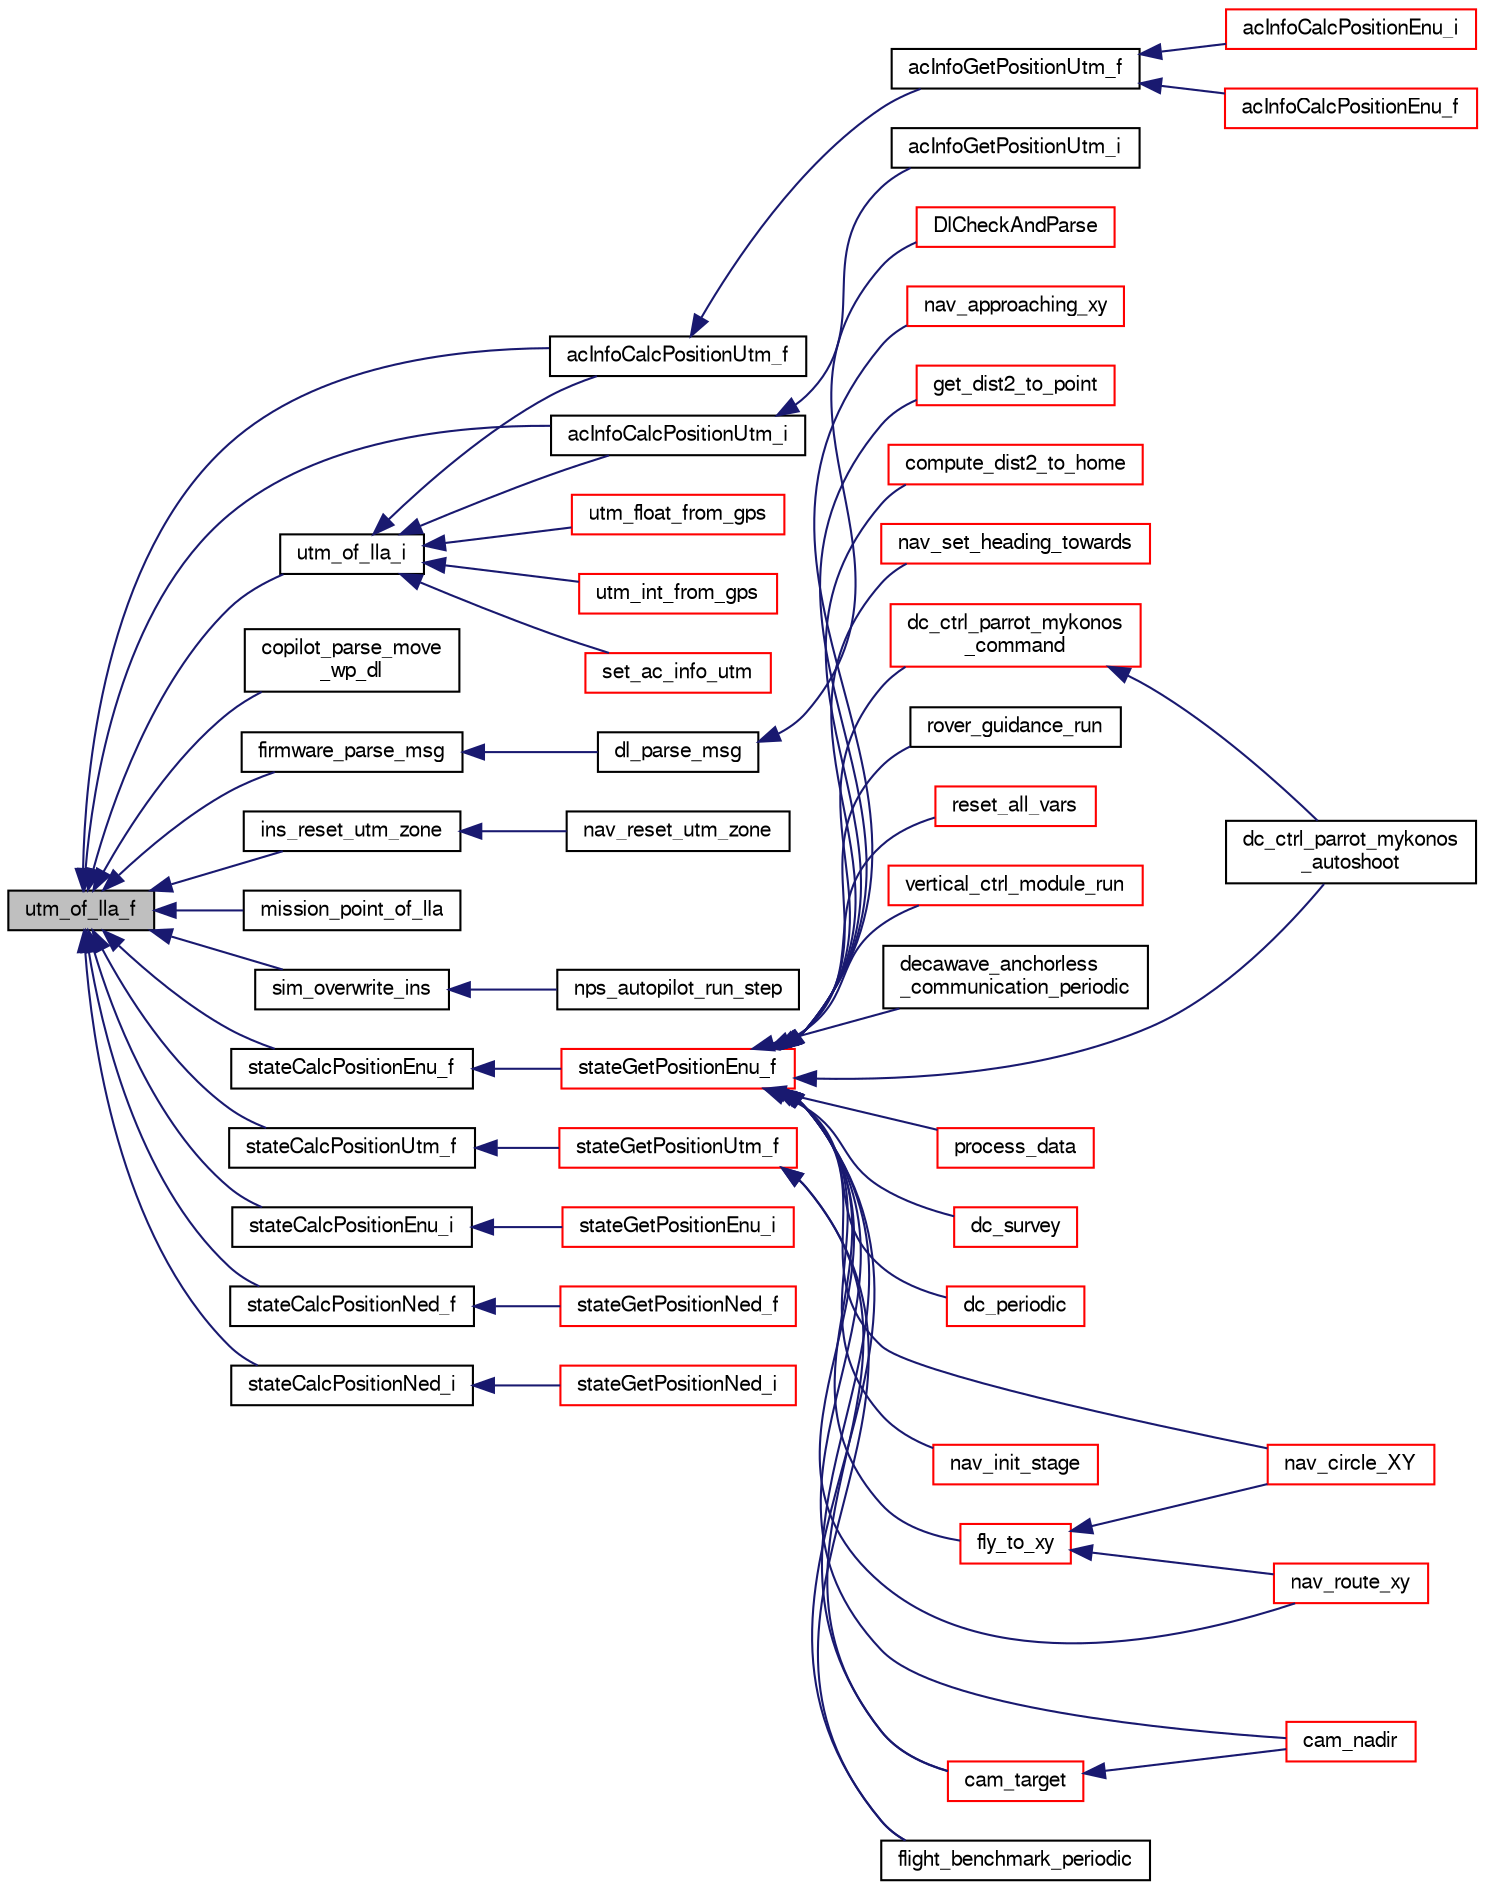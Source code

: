 digraph "utm_of_lla_f"
{
  edge [fontname="FreeSans",fontsize="10",labelfontname="FreeSans",labelfontsize="10"];
  node [fontname="FreeSans",fontsize="10",shape=record];
  rankdir="LR";
  Node1 [label="utm_of_lla_f",height=0.2,width=0.4,color="black", fillcolor="grey75", style="filled", fontcolor="black"];
  Node1 -> Node2 [dir="back",color="midnightblue",fontsize="10",style="solid",fontname="FreeSans"];
  Node2 [label="acInfoCalcPositionUtm_f",height=0.2,width=0.4,color="black", fillcolor="white", style="filled",URL="$group__ac__info.html#ga372e62985b33d1539347cfadb62d9aff"];
  Node2 -> Node3 [dir="back",color="midnightblue",fontsize="10",style="solid",fontname="FreeSans"];
  Node3 [label="acInfoGetPositionUtm_f",height=0.2,width=0.4,color="black", fillcolor="white", style="filled",URL="$group__ac__info.html#ga74acacb611beb144c68c7b41ef3e50a4",tooltip="Get position from UTM coordinates (float). "];
  Node3 -> Node4 [dir="back",color="midnightblue",fontsize="10",style="solid",fontname="FreeSans"];
  Node4 [label="acInfoCalcPositionEnu_i",height=0.2,width=0.4,color="red", fillcolor="white", style="filled",URL="$group__ac__info.html#gad27d2e9d1854b608ee9d187eb51a368e"];
  Node3 -> Node5 [dir="back",color="midnightblue",fontsize="10",style="solid",fontname="FreeSans"];
  Node5 [label="acInfoCalcPositionEnu_f",height=0.2,width=0.4,color="red", fillcolor="white", style="filled",URL="$group__ac__info.html#ga5f26bc7946ecd4d712ed0baa6cbe8dd1"];
  Node1 -> Node6 [dir="back",color="midnightblue",fontsize="10",style="solid",fontname="FreeSans"];
  Node6 [label="acInfoCalcPositionUtm_i",height=0.2,width=0.4,color="black", fillcolor="white", style="filled",URL="$group__ac__info.html#ga625b19c827e0414eba7db51eb8ca4a75"];
  Node6 -> Node7 [dir="back",color="midnightblue",fontsize="10",style="solid",fontname="FreeSans"];
  Node7 [label="acInfoGetPositionUtm_i",height=0.2,width=0.4,color="black", fillcolor="white", style="filled",URL="$group__ac__info.html#ga70185310208daf9b55c913658348886b",tooltip="Get position from UTM coordinates (int). "];
  Node1 -> Node8 [dir="back",color="midnightblue",fontsize="10",style="solid",fontname="FreeSans"];
  Node8 [label="copilot_parse_move\l_wp_dl",height=0.2,width=0.4,color="black", fillcolor="white", style="filled",URL="$copilot__fixedwing_8c.html#ab279d8cb60dd6477e1de73905a720520",tooltip="If MOVE_WP from GCS. "];
  Node1 -> Node9 [dir="back",color="midnightblue",fontsize="10",style="solid",fontname="FreeSans"];
  Node9 [label="firmware_parse_msg",height=0.2,width=0.4,color="black", fillcolor="white", style="filled",URL="$datalink_8h.html#a3a59fd1cd4249ea5caeac113cde2d7a8",tooltip="Firmware specfic msg handler. "];
  Node9 -> Node10 [dir="back",color="midnightblue",fontsize="10",style="solid",fontname="FreeSans"];
  Node10 [label="dl_parse_msg",height=0.2,width=0.4,color="black", fillcolor="white", style="filled",URL="$datalink_8c.html#a8622e4eaf1529d8c64af55c0d05dadbe",tooltip="Should be called when chars are available in dl_buffer. "];
  Node10 -> Node11 [dir="back",color="midnightblue",fontsize="10",style="solid",fontname="FreeSans"];
  Node11 [label="DlCheckAndParse",height=0.2,width=0.4,color="red", fillcolor="white", style="filled",URL="$datalink_8h.html#aa9106add8d47671f6ebb3d8321813611",tooltip="Check for new message and parse. "];
  Node1 -> Node12 [dir="back",color="midnightblue",fontsize="10",style="solid",fontname="FreeSans"];
  Node12 [label="ins_reset_utm_zone",height=0.2,width=0.4,color="black", fillcolor="white", style="filled",URL="$ins_8h.html#acef690805a610864d3aa76b10d138298",tooltip="INS utm zone reset. "];
  Node12 -> Node13 [dir="back",color="midnightblue",fontsize="10",style="solid",fontname="FreeSans"];
  Node13 [label="nav_reset_utm_zone",height=0.2,width=0.4,color="black", fillcolor="white", style="filled",URL="$common__nav_8h.html#a9147dda4ed788fcde6cbb065e304e037",tooltip="Reset the UTM zone to current GPS fix. "];
  Node1 -> Node14 [dir="back",color="midnightblue",fontsize="10",style="solid",fontname="FreeSans"];
  Node14 [label="mission_point_of_lla",height=0.2,width=0.4,color="black", fillcolor="white", style="filled",URL="$mission__fw__nav_8c.html#a7acc766194f30b5ae4c48a0b2addbb9f",tooltip="Utility function: converts lla (int) to local point (float) "];
  Node1 -> Node15 [dir="back",color="midnightblue",fontsize="10",style="solid",fontname="FreeSans"];
  Node15 [label="sim_overwrite_ins",height=0.2,width=0.4,color="black", fillcolor="white", style="filled",URL="$nps__autopilot__fixedwing_8c.html#a636593c9bb6482b2a36d64bef4975310"];
  Node15 -> Node16 [dir="back",color="midnightblue",fontsize="10",style="solid",fontname="FreeSans"];
  Node16 [label="nps_autopilot_run_step",height=0.2,width=0.4,color="black", fillcolor="white", style="filled",URL="$nps__autopilot__fixedwing_8c.html#a12870aaa609d4860004be3cec4c8cf2a"];
  Node1 -> Node17 [dir="back",color="midnightblue",fontsize="10",style="solid",fontname="FreeSans"];
  Node17 [label="stateCalcPositionEnu_f",height=0.2,width=0.4,color="black", fillcolor="white", style="filled",URL="$group__state__position.html#ga718066acd9581365ca5c2aacb29130fd"];
  Node17 -> Node18 [dir="back",color="midnightblue",fontsize="10",style="solid",fontname="FreeSans"];
  Node18 [label="stateGetPositionEnu_f",height=0.2,width=0.4,color="red", fillcolor="white", style="filled",URL="$group__state__position.html#ga545d479db45e1a9711e59736b6d1309b",tooltip="Get position in local ENU coordinates (float). "];
  Node18 -> Node19 [dir="back",color="midnightblue",fontsize="10",style="solid",fontname="FreeSans"];
  Node19 [label="nav_init_stage",height=0.2,width=0.4,color="red", fillcolor="white", style="filled",URL="$common__flight__plan_8h.html#a2580ee456d7dd3d157fd7c43ad2eac2d",tooltip="needs to be implemented by fixedwing and rotorcraft seperately "];
  Node18 -> Node20 [dir="back",color="midnightblue",fontsize="10",style="solid",fontname="FreeSans"];
  Node20 [label="nav_circle_XY",height=0.2,width=0.4,color="red", fillcolor="white", style="filled",URL="$nav_8h.html#ad1b9d2e8da4a32477ca8bedc0bca86fe",tooltip="Angle from center to mobile. "];
  Node18 -> Node21 [dir="back",color="midnightblue",fontsize="10",style="solid",fontname="FreeSans"];
  Node21 [label="nav_approaching_xy",height=0.2,width=0.4,color="red", fillcolor="white", style="filled",URL="$nav_8h.html#a249451b8d1fe0b19866ea68e0d8b86df",tooltip="Decide if the UAV is approaching the current waypoint. "];
  Node18 -> Node22 [dir="back",color="midnightblue",fontsize="10",style="solid",fontname="FreeSans"];
  Node22 [label="fly_to_xy",height=0.2,width=0.4,color="red", fillcolor="white", style="filled",URL="$nav_8h.html#ae9d11d2e378b23ecbee86419cbf341f0",tooltip="Computes desired_x, desired_y and desired_course. "];
  Node22 -> Node20 [dir="back",color="midnightblue",fontsize="10",style="solid",fontname="FreeSans"];
  Node22 -> Node23 [dir="back",color="midnightblue",fontsize="10",style="solid",fontname="FreeSans"];
  Node23 [label="nav_route_xy",height=0.2,width=0.4,color="red", fillcolor="white", style="filled",URL="$nav_8h.html#ab4247c9f3dc0417690e1404add032cbe",tooltip="Computes the carrot position along the desired segment. "];
  Node18 -> Node23 [dir="back",color="midnightblue",fontsize="10",style="solid",fontname="FreeSans"];
  Node18 -> Node24 [dir="back",color="midnightblue",fontsize="10",style="solid",fontname="FreeSans"];
  Node24 [label="get_dist2_to_point",height=0.2,width=0.4,color="red", fillcolor="white", style="filled",URL="$rotorcraft_2navigation_8h.html#a8d1993c8a477f958aca66e59ff82974e",tooltip="Returns squared horizontal distance to given point. "];
  Node18 -> Node25 [dir="back",color="midnightblue",fontsize="10",style="solid",fontname="FreeSans"];
  Node25 [label="compute_dist2_to_home",height=0.2,width=0.4,color="red", fillcolor="white", style="filled",URL="$common__nav_8h.html#a4603515f41786b54ea9383a65a9f249e",tooltip="Computes squared distance to the HOME waypoint potentially sets too_far_from_home. "];
  Node18 -> Node26 [dir="back",color="midnightblue",fontsize="10",style="solid",fontname="FreeSans"];
  Node26 [label="nav_set_heading_towards",height=0.2,width=0.4,color="red", fillcolor="white", style="filled",URL="$rover_2navigation_8h.html#a497df0753fcbcd7b681341695228527c",tooltip="Set heading to point towards x,y position in local coordinates. "];
  Node18 -> Node27 [dir="back",color="midnightblue",fontsize="10",style="solid",fontname="FreeSans"];
  Node27 [label="rover_guidance_run",height=0.2,width=0.4,color="black", fillcolor="white", style="filled",URL="$rover__guidance_8h.html#a1c5d14152545935d78448eae5d0a6b6d"];
  Node18 -> Node28 [dir="back",color="midnightblue",fontsize="10",style="solid",fontname="FreeSans"];
  Node28 [label="flight_benchmark_periodic",height=0.2,width=0.4,color="black", fillcolor="white", style="filled",URL="$flight__benchmark_8h.html#a42ae975c1caf0cfcf6d713897773a16a"];
  Node18 -> Node29 [dir="back",color="midnightblue",fontsize="10",style="solid",fontname="FreeSans"];
  Node29 [label="cam_target",height=0.2,width=0.4,color="red", fillcolor="white", style="filled",URL="$cam_8c.html#aab3da8ed719ee01699f50450b3df3b13",tooltip="Computes the right angles from target_x, target_y, target_alt. "];
  Node29 -> Node30 [dir="back",color="midnightblue",fontsize="10",style="solid",fontname="FreeSans"];
  Node30 [label="cam_nadir",height=0.2,width=0.4,color="red", fillcolor="white", style="filled",URL="$cam_8c.html#aa5c7c762b35b57ec479e6244f006c5d1",tooltip="Point straight down. "];
  Node18 -> Node30 [dir="back",color="midnightblue",fontsize="10",style="solid",fontname="FreeSans"];
  Node18 -> Node31 [dir="back",color="midnightblue",fontsize="10",style="solid",fontname="FreeSans"];
  Node31 [label="reset_all_vars",height=0.2,width=0.4,color="red", fillcolor="white", style="filled",URL="$optical__flow__landing_8c.html#a46c9da8aa58fea58306c6a47b9f21c89",tooltip="Reset all variables: "];
  Node18 -> Node32 [dir="back",color="midnightblue",fontsize="10",style="solid",fontname="FreeSans"];
  Node32 [label="vertical_ctrl_module_run",height=0.2,width=0.4,color="red", fillcolor="white", style="filled",URL="$optical__flow__landing_8c.html#a9628e4f2b9a046bb7ff80c208ab85daa",tooltip="Run the optical flow landing module. "];
  Node18 -> Node33 [dir="back",color="midnightblue",fontsize="10",style="solid",fontname="FreeSans"];
  Node33 [label="decawave_anchorless\l_communication_periodic",height=0.2,width=0.4,color="black", fillcolor="white", style="filled",URL="$decawave__anchorless__communication_8h.html#a666f8ed1285e6941cc47eeef8857a2bd",tooltip="This function periodically sends state data over the serial (which is received by the arduino) ..."];
  Node18 -> Node34 [dir="back",color="midnightblue",fontsize="10",style="solid",fontname="FreeSans"];
  Node34 [label="process_data",height=0.2,width=0.4,color="red", fillcolor="white", style="filled",URL="$dw1000__arduino_8c.html#acac53dcc1b2e1d953c1642b3b15afe4c"];
  Node18 -> Node35 [dir="back",color="midnightblue",fontsize="10",style="solid",fontname="FreeSans"];
  Node35 [label="dc_survey",height=0.2,width=0.4,color="red", fillcolor="white", style="filled",URL="$dc_8h.html#a2b50d2725b576697bde98a8bdb358093",tooltip="Sets the dc control in distance mode. "];
  Node18 -> Node36 [dir="back",color="midnightblue",fontsize="10",style="solid",fontname="FreeSans"];
  Node36 [label="dc_periodic",height=0.2,width=0.4,color="red", fillcolor="white", style="filled",URL="$dc_8h.html#a2a976ddc273dfdd99eb8638c364e9305",tooltip="periodic function "];
  Node18 -> Node37 [dir="back",color="midnightblue",fontsize="10",style="solid",fontname="FreeSans"];
  Node37 [label="dc_ctrl_parrot_mykonos\l_command",height=0.2,width=0.4,color="red", fillcolor="white", style="filled",URL="$dc__ctrl__parrot__mykonos_8h.html#ada25bf7434ae8e4368a55698a470b1c6"];
  Node37 -> Node38 [dir="back",color="midnightblue",fontsize="10",style="solid",fontname="FreeSans"];
  Node38 [label="dc_ctrl_parrot_mykonos\l_autoshoot",height=0.2,width=0.4,color="black", fillcolor="white", style="filled",URL="$dc__ctrl__parrot__mykonos_8h.html#a4b0793ac6b99c52fcfd7fa9fda02cfda"];
  Node18 -> Node38 [dir="back",color="midnightblue",fontsize="10",style="solid",fontname="FreeSans"];
  Node1 -> Node39 [dir="back",color="midnightblue",fontsize="10",style="solid",fontname="FreeSans"];
  Node39 [label="stateCalcPositionEnu_i",height=0.2,width=0.4,color="black", fillcolor="white", style="filled",URL="$group__state__position.html#gaf61c3a86bc000852a2d27d5727ceaa91"];
  Node39 -> Node40 [dir="back",color="midnightblue",fontsize="10",style="solid",fontname="FreeSans"];
  Node40 [label="stateGetPositionEnu_i",height=0.2,width=0.4,color="red", fillcolor="white", style="filled",URL="$group__state__position.html#gaf326b26862d91ded4ee4e856a511df47",tooltip="Get position in local ENU coordinates (int). "];
  Node1 -> Node41 [dir="back",color="midnightblue",fontsize="10",style="solid",fontname="FreeSans"];
  Node41 [label="stateCalcPositionNed_f",height=0.2,width=0.4,color="black", fillcolor="white", style="filled",URL="$group__state__position.html#ga480ea806b0ffe839df24d856b7ce0261"];
  Node41 -> Node42 [dir="back",color="midnightblue",fontsize="10",style="solid",fontname="FreeSans"];
  Node42 [label="stateGetPositionNed_f",height=0.2,width=0.4,color="red", fillcolor="white", style="filled",URL="$group__state__position.html#gac1b41866b307723e3ad8ddd566d4f627",tooltip="Get position in local NED coordinates (float). "];
  Node1 -> Node43 [dir="back",color="midnightblue",fontsize="10",style="solid",fontname="FreeSans"];
  Node43 [label="stateCalcPositionNed_i",height=0.2,width=0.4,color="black", fillcolor="white", style="filled",URL="$group__state__position.html#gac60dff329c00697fc9fcc459406293c9"];
  Node43 -> Node44 [dir="back",color="midnightblue",fontsize="10",style="solid",fontname="FreeSans"];
  Node44 [label="stateGetPositionNed_i",height=0.2,width=0.4,color="red", fillcolor="white", style="filled",URL="$group__state__position.html#gaf9a3b3ed4f6a011ae65d49d78bf4aa25",tooltip="Get position in local NED coordinates (int). "];
  Node1 -> Node45 [dir="back",color="midnightblue",fontsize="10",style="solid",fontname="FreeSans"];
  Node45 [label="stateCalcPositionUtm_f",height=0.2,width=0.4,color="black", fillcolor="white", style="filled",URL="$group__state__position.html#ga6893f5e3d84e0464d2bc6fc86a08f16d"];
  Node45 -> Node46 [dir="back",color="midnightblue",fontsize="10",style="solid",fontname="FreeSans"];
  Node46 [label="stateGetPositionUtm_f",height=0.2,width=0.4,color="red", fillcolor="white", style="filled",URL="$group__state__position.html#ga7488f3b1e3afa9515541c0130278bdac",tooltip="Get position in UTM coordinates (float). "];
  Node46 -> Node28 [dir="back",color="midnightblue",fontsize="10",style="solid",fontname="FreeSans"];
  Node46 -> Node29 [dir="back",color="midnightblue",fontsize="10",style="solid",fontname="FreeSans"];
  Node1 -> Node47 [dir="back",color="midnightblue",fontsize="10",style="solid",fontname="FreeSans"];
  Node47 [label="utm_of_lla_i",height=0.2,width=0.4,color="black", fillcolor="white", style="filled",URL="$group__math__geodetic__int.html#gad84470d73cce3f4d1c54bf579239849c",tooltip="Convert a LLA to UTM. "];
  Node47 -> Node48 [dir="back",color="midnightblue",fontsize="10",style="solid",fontname="FreeSans"];
  Node48 [label="utm_float_from_gps",height=0.2,width=0.4,color="red", fillcolor="white", style="filled",URL="$gps_8h.html#a1343b41c94f919a6a593b958b275683f",tooltip="Convenience function to get utm position in float from GPS structure. "];
  Node47 -> Node49 [dir="back",color="midnightblue",fontsize="10",style="solid",fontname="FreeSans"];
  Node49 [label="utm_int_from_gps",height=0.2,width=0.4,color="red", fillcolor="white", style="filled",URL="$gps_8h.html#a4fff1fd94429e7d036ba27af86a8c5ed",tooltip="Convenience function to get utm position in int from GPS structure. "];
  Node47 -> Node50 [dir="back",color="midnightblue",fontsize="10",style="solid",fontname="FreeSans"];
  Node50 [label="set_ac_info_utm",height=0.2,width=0.4,color="red", fillcolor="white", style="filled",URL="$group__ac__info.html#ga2f523b260d5f5dda8f138ba70435479c",tooltip="Set Aircraft info. "];
  Node47 -> Node6 [dir="back",color="midnightblue",fontsize="10",style="solid",fontname="FreeSans"];
  Node47 -> Node2 [dir="back",color="midnightblue",fontsize="10",style="solid",fontname="FreeSans"];
}
